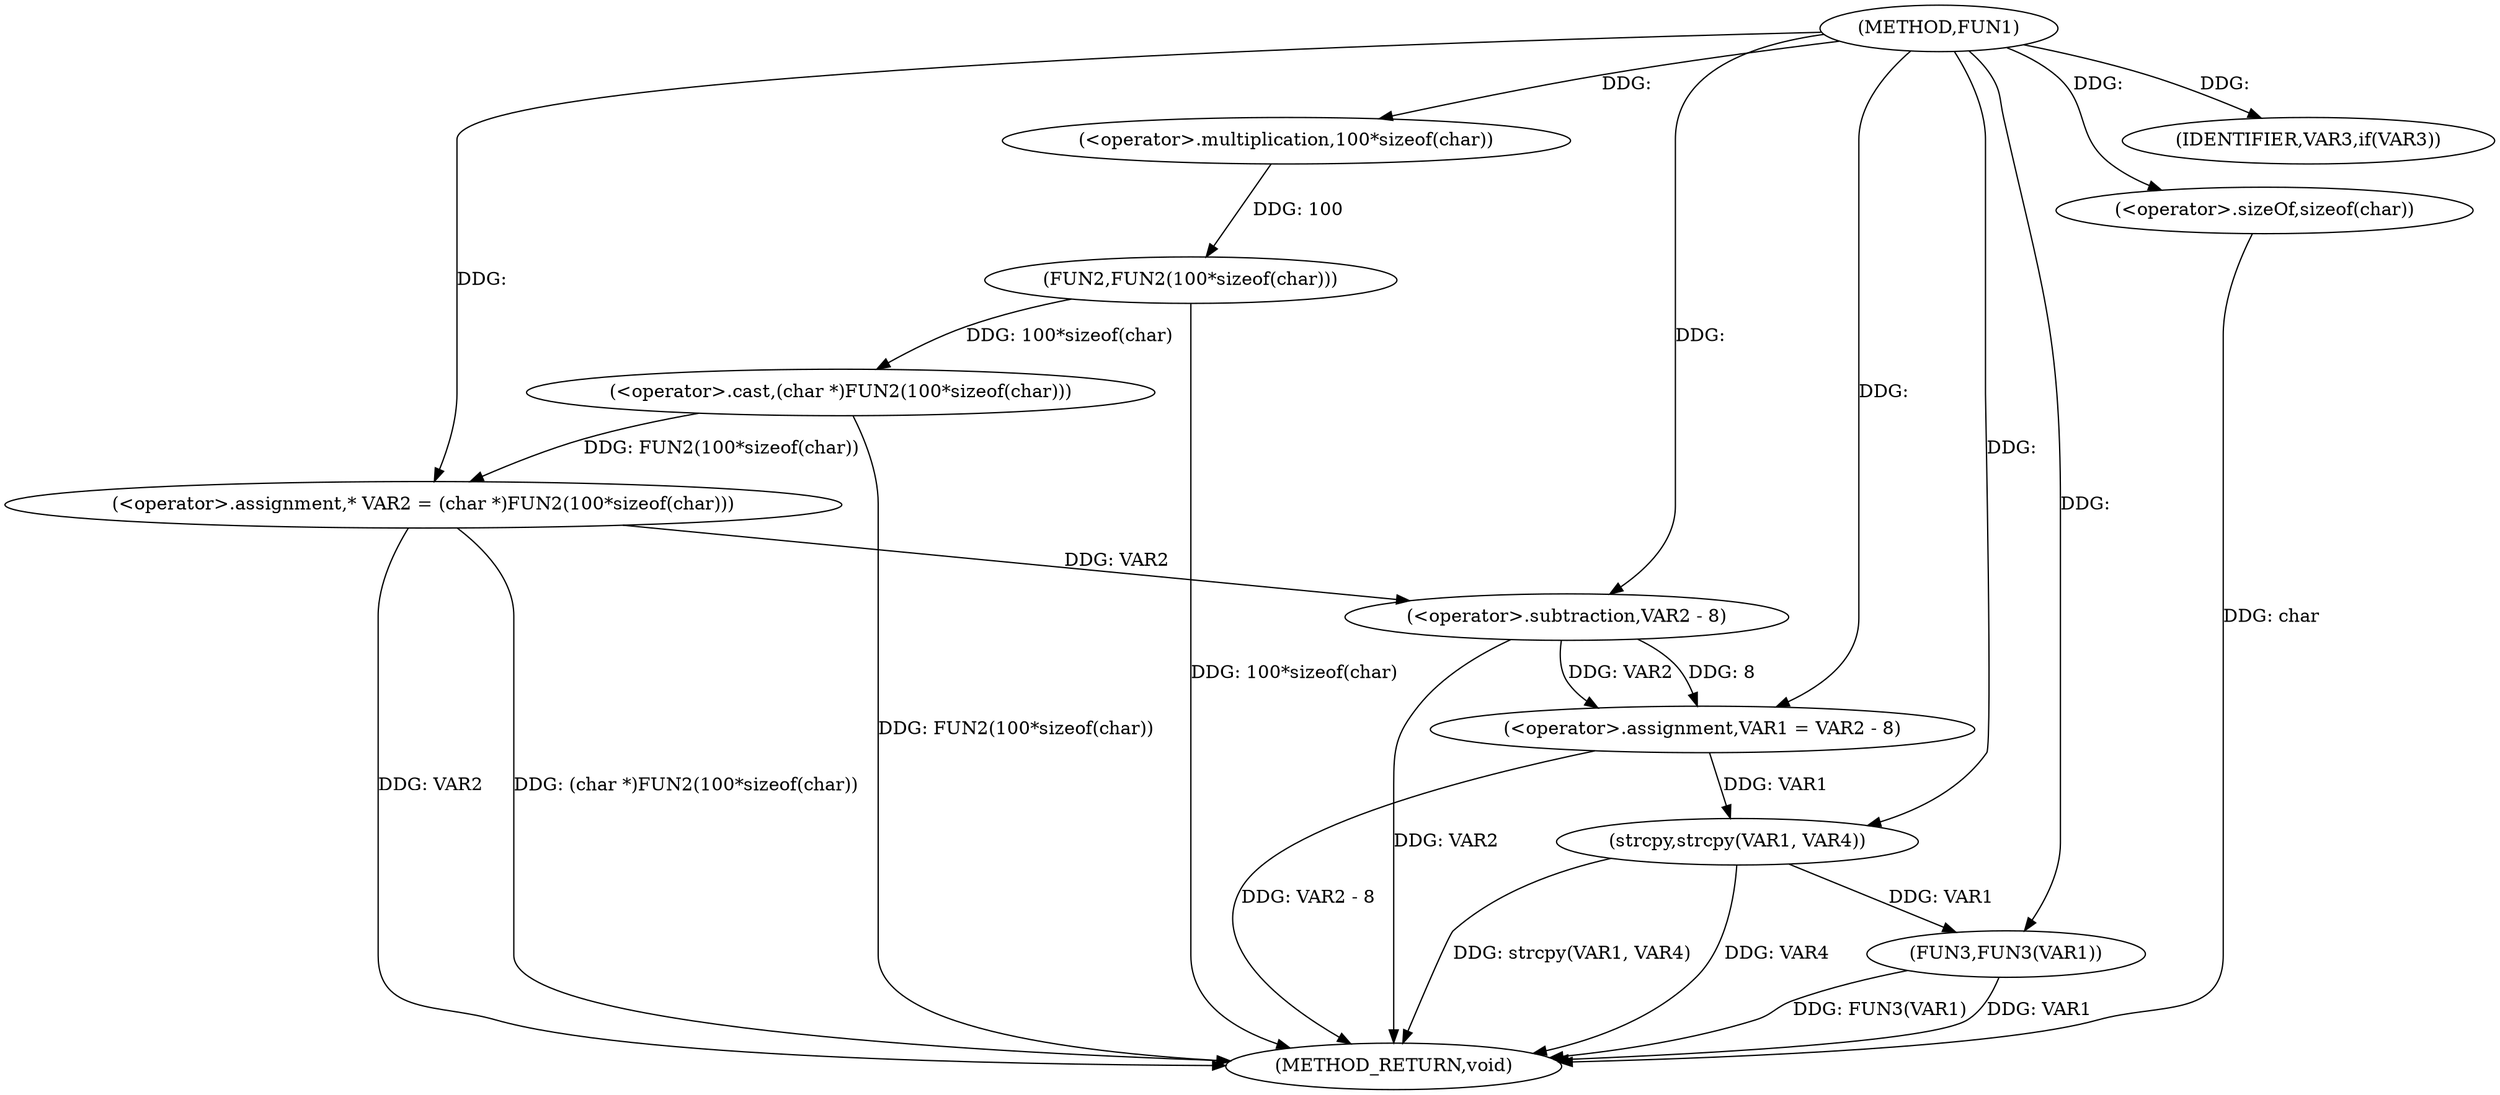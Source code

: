 digraph FUN1 {  
"1000100" [label = "(METHOD,FUN1)" ]
"1000128" [label = "(METHOD_RETURN,void)" ]
"1000104" [label = "(<operator>.assignment,* VAR2 = (char *)FUN2(100*sizeof(char)))" ]
"1000106" [label = "(<operator>.cast,(char *)FUN2(100*sizeof(char)))" ]
"1000108" [label = "(FUN2,FUN2(100*sizeof(char)))" ]
"1000109" [label = "(<operator>.multiplication,100*sizeof(char))" ]
"1000111" [label = "(<operator>.sizeOf,sizeof(char))" ]
"1000114" [label = "(IDENTIFIER,VAR3,if(VAR3))" ]
"1000116" [label = "(<operator>.assignment,VAR1 = VAR2 - 8)" ]
"1000118" [label = "(<operator>.subtraction,VAR2 - 8)" ]
"1000123" [label = "(strcpy,strcpy(VAR1, VAR4))" ]
"1000126" [label = "(FUN3,FUN3(VAR1))" ]
  "1000126" -> "1000128"  [ label = "DDG: FUN3(VAR1)"] 
  "1000123" -> "1000128"  [ label = "DDG: VAR4"] 
  "1000106" -> "1000128"  [ label = "DDG: FUN2(100*sizeof(char))"] 
  "1000104" -> "1000128"  [ label = "DDG: VAR2"] 
  "1000123" -> "1000128"  [ label = "DDG: strcpy(VAR1, VAR4)"] 
  "1000126" -> "1000128"  [ label = "DDG: VAR1"] 
  "1000116" -> "1000128"  [ label = "DDG: VAR2 - 8"] 
  "1000111" -> "1000128"  [ label = "DDG: char"] 
  "1000118" -> "1000128"  [ label = "DDG: VAR2"] 
  "1000104" -> "1000128"  [ label = "DDG: (char *)FUN2(100*sizeof(char))"] 
  "1000108" -> "1000128"  [ label = "DDG: 100*sizeof(char)"] 
  "1000106" -> "1000104"  [ label = "DDG: FUN2(100*sizeof(char))"] 
  "1000100" -> "1000104"  [ label = "DDG: "] 
  "1000108" -> "1000106"  [ label = "DDG: 100*sizeof(char)"] 
  "1000109" -> "1000108"  [ label = "DDG: 100"] 
  "1000100" -> "1000109"  [ label = "DDG: "] 
  "1000100" -> "1000111"  [ label = "DDG: "] 
  "1000100" -> "1000114"  [ label = "DDG: "] 
  "1000118" -> "1000116"  [ label = "DDG: VAR2"] 
  "1000118" -> "1000116"  [ label = "DDG: 8"] 
  "1000100" -> "1000116"  [ label = "DDG: "] 
  "1000104" -> "1000118"  [ label = "DDG: VAR2"] 
  "1000100" -> "1000118"  [ label = "DDG: "] 
  "1000116" -> "1000123"  [ label = "DDG: VAR1"] 
  "1000100" -> "1000123"  [ label = "DDG: "] 
  "1000123" -> "1000126"  [ label = "DDG: VAR1"] 
  "1000100" -> "1000126"  [ label = "DDG: "] 
}
